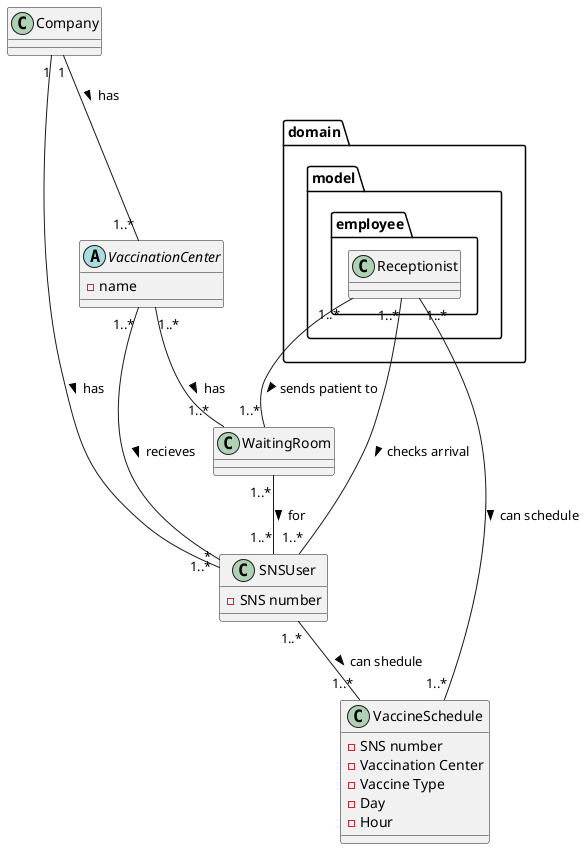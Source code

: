 @startuml

'class enumeration
class WaitingRoom
class VaccineSchedule

package domain.model.employee {
class Receptionist
}

'class componets
class SNSUser {
-SNS number
}

class Company {
}

class VaccineSchedule {
- SNS number
- Vaccination Center
- Vaccine Type
- Day
- Hour
}

abstract VaccinationCenter {
-name
}
'class relation

Receptionist "1..*" -- "1..*" VaccineSchedule : can schedule >
Receptionist "1..*" -- "1..*" SNSUser : checks arrival >
Receptionist "1..*" -- "1..*" WaitingRoom : sends patient to >

VaccinationCenter "1..*" -- "1..*" SNSUser : recieves >
VaccinationCenter "1..*" -- "1..*" WaitingRoom : has >

Company "1" -- "1..*" VaccinationCenter : has >
Company "1" -- "*" SNSUser : has >

SNSUser "1..*" -- "1..*" VaccineSchedule : can shedule >

WaitingRoom "1..*" -- "1..*" SNSUser : for >

@enduml